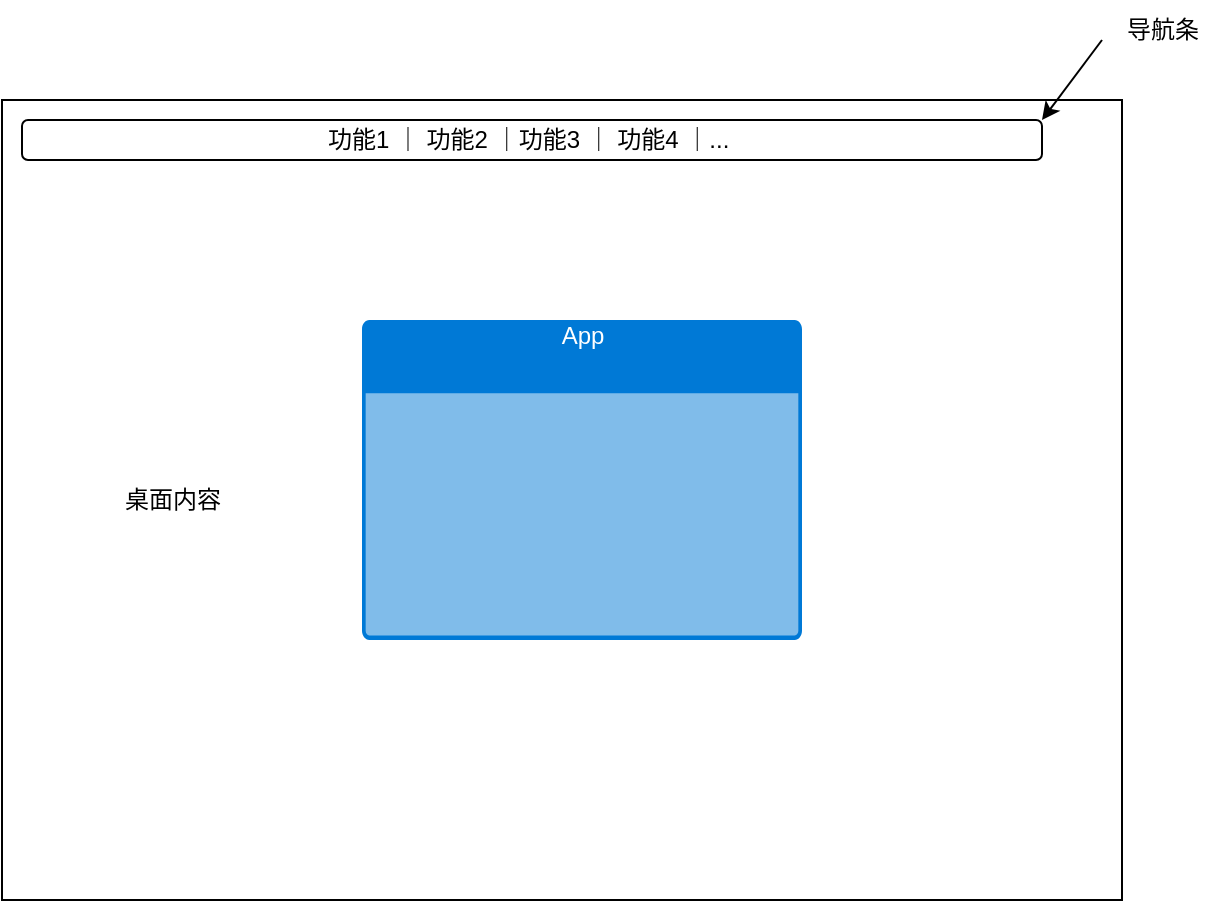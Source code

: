 <mxfile version="20.8.23" type="github"><diagram name="第 1 页" id="uDifOT5Puxc2X5ruV2LZ"><mxGraphModel dx="858" dy="774" grid="1" gridSize="10" guides="1" tooltips="1" connect="1" arrows="1" fold="1" page="1" pageScale="1" pageWidth="827" pageHeight="1169" math="0" shadow="0"><root><mxCell id="0"/><mxCell id="1" parent="0"/><mxCell id="2urF0DAI_AtSwV6A82Pw-1" value="" style="rounded=0;whiteSpace=wrap;html=1;" vertex="1" parent="1"><mxGeometry x="160" y="80" width="560" height="400" as="geometry"/></mxCell><mxCell id="2urF0DAI_AtSwV6A82Pw-2" value="桌面内容" style="text;html=1;align=center;verticalAlign=middle;resizable=0;points=[];autosize=1;strokeColor=none;fillColor=none;" vertex="1" parent="1"><mxGeometry x="210" y="265" width="70" height="30" as="geometry"/></mxCell><mxCell id="2urF0DAI_AtSwV6A82Pw-4" value="" style="endArrow=classic;html=1;rounded=0;entryX=1;entryY=0;entryDx=0;entryDy=0;" edge="1" parent="1"><mxGeometry width="50" height="50" relative="1" as="geometry"><mxPoint x="710" y="50" as="sourcePoint"/><mxPoint x="680" y="90" as="targetPoint"/></mxGeometry></mxCell><mxCell id="2urF0DAI_AtSwV6A82Pw-5" value="导航条" style="text;html=1;align=center;verticalAlign=middle;resizable=0;points=[];autosize=1;strokeColor=none;fillColor=none;" vertex="1" parent="1"><mxGeometry x="710" y="30" width="60" height="30" as="geometry"/></mxCell><mxCell id="2urF0DAI_AtSwV6A82Pw-6" value="App" style="html=1;strokeColor=none;fillColor=#0079D6;labelPosition=center;verticalLabelPosition=middle;verticalAlign=top;align=center;fontSize=12;outlineConnect=0;spacingTop=-6;fontColor=#FFFFFF;sketch=0;shape=mxgraph.sitemap.page;" vertex="1" parent="1"><mxGeometry x="340" y="190" width="220" height="160" as="geometry"/></mxCell><mxCell id="2urF0DAI_AtSwV6A82Pw-7" value="功能1 ｜ 功能2 ｜功能3 ｜ 功能4 ｜...&amp;nbsp;" style="rounded=1;whiteSpace=wrap;html=1;" vertex="1" parent="1"><mxGeometry x="170" y="90" width="510" height="20" as="geometry"/></mxCell></root></mxGraphModel></diagram></mxfile>